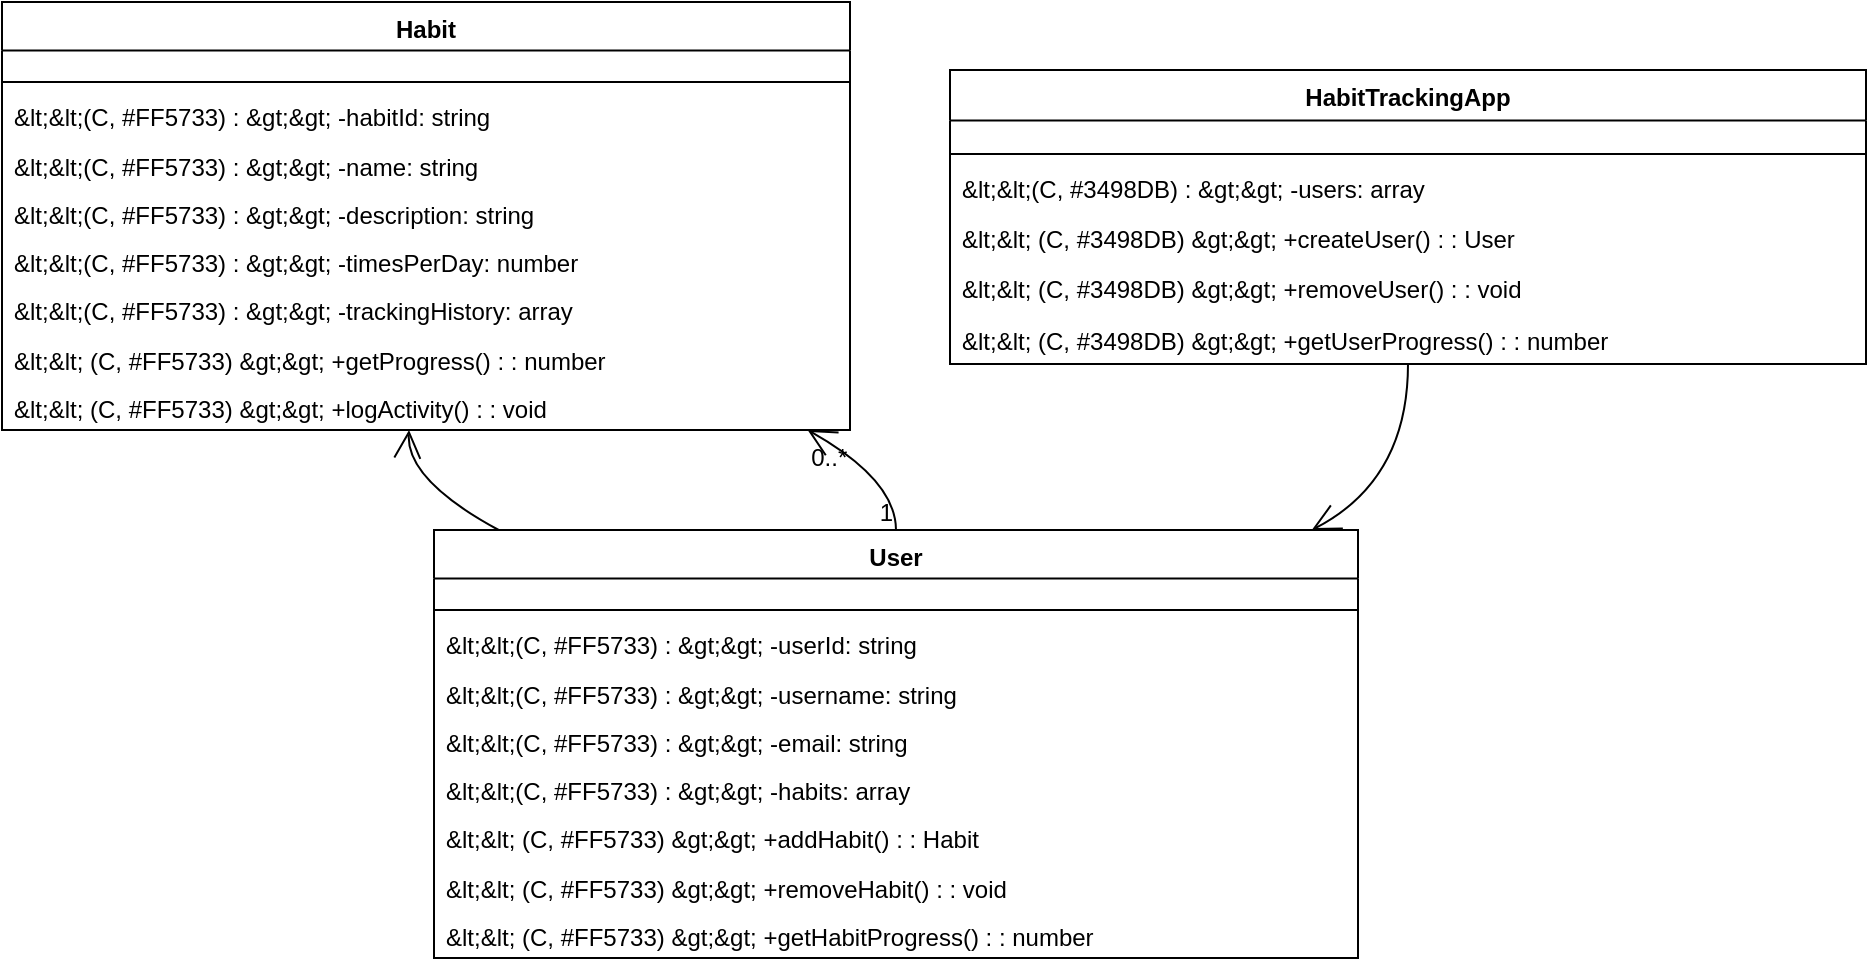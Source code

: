 <mxfile version="24.8.8">
  <diagram name="Сторінка-1" id="9JfugqKMtq0tZR8NDO9e">
    <mxGraphModel>
      <root>
        <mxCell id="0" />
        <mxCell id="1" parent="0" />
        <mxCell id="2" value="Habit" style="swimlane;fontStyle=1;align=center;verticalAlign=top;childLayout=stackLayout;horizontal=1;startSize=24.259;horizontalStack=0;resizeParent=1;resizeParentMax=0;resizeLast=0;collapsible=0;marginBottom=0;" vertex="1" parent="1">
          <mxGeometry x="8" y="8" width="424" height="214" as="geometry" />
        </mxCell>
        <mxCell id="3" style="line;strokeWidth=1;fillColor=none;align=left;verticalAlign=middle;spacingTop=-1;spacingLeft=3;spacingRight=3;rotatable=0;labelPosition=right;points=[];portConstraint=eastwest;strokeColor=inherit;" vertex="1" parent="2">
          <mxGeometry y="36" width="424" height="8" as="geometry" />
        </mxCell>
        <mxCell id="4" value="&amp;lt;&amp;lt;(C, #FF5733) : &amp;gt;&amp;gt; -habitId: string" style="text;strokeColor=none;fillColor=none;align=left;verticalAlign=top;spacingLeft=4;spacingRight=4;overflow=hidden;rotatable=0;points=[[0,0.5],[1,0.5]];portConstraint=eastwest;" vertex="1" parent="2">
          <mxGeometry y="44" width="424" height="24" as="geometry" />
        </mxCell>
        <mxCell id="5" value="&amp;lt;&amp;lt;(C, #FF5733) : &amp;gt;&amp;gt; -name: string" style="text;strokeColor=none;fillColor=none;align=left;verticalAlign=top;spacingLeft=4;spacingRight=4;overflow=hidden;rotatable=0;points=[[0,0.5],[1,0.5]];portConstraint=eastwest;" vertex="1" parent="2">
          <mxGeometry y="69" width="424" height="24" as="geometry" />
        </mxCell>
        <mxCell id="6" value="&amp;lt;&amp;lt;(C, #FF5733) : &amp;gt;&amp;gt; -description: string" style="text;strokeColor=none;fillColor=none;align=left;verticalAlign=top;spacingLeft=4;spacingRight=4;overflow=hidden;rotatable=0;points=[[0,0.5],[1,0.5]];portConstraint=eastwest;" vertex="1" parent="2">
          <mxGeometry y="93" width="424" height="24" as="geometry" />
        </mxCell>
        <mxCell id="7" value="&amp;lt;&amp;lt;(C, #FF5733) : &amp;gt;&amp;gt; -timesPerDay: number" style="text;strokeColor=none;fillColor=none;align=left;verticalAlign=top;spacingLeft=4;spacingRight=4;overflow=hidden;rotatable=0;points=[[0,0.5],[1,0.5]];portConstraint=eastwest;" vertex="1" parent="2">
          <mxGeometry y="117" width="424" height="24" as="geometry" />
        </mxCell>
        <mxCell id="8" value="&amp;lt;&amp;lt;(C, #FF5733) : &amp;gt;&amp;gt; -trackingHistory: array" style="text;strokeColor=none;fillColor=none;align=left;verticalAlign=top;spacingLeft=4;spacingRight=4;overflow=hidden;rotatable=0;points=[[0,0.5],[1,0.5]];portConstraint=eastwest;" vertex="1" parent="2">
          <mxGeometry y="141" width="424" height="24" as="geometry" />
        </mxCell>
        <mxCell id="9" value="&amp;lt;&amp;lt; (C, #FF5733) &amp;gt;&amp;gt; +getProgress() : : number" style="text;strokeColor=none;fillColor=none;align=left;verticalAlign=top;spacingLeft=4;spacingRight=4;overflow=hidden;rotatable=0;points=[[0,0.5],[1,0.5]];portConstraint=eastwest;" vertex="1" parent="2">
          <mxGeometry y="166" width="424" height="24" as="geometry" />
        </mxCell>
        <mxCell id="10" value="&amp;lt;&amp;lt; (C, #FF5733) &amp;gt;&amp;gt; +logActivity() : : void" style="text;strokeColor=none;fillColor=none;align=left;verticalAlign=top;spacingLeft=4;spacingRight=4;overflow=hidden;rotatable=0;points=[[0,0.5],[1,0.5]];portConstraint=eastwest;" vertex="1" parent="2">
          <mxGeometry y="190" width="424" height="24" as="geometry" />
        </mxCell>
        <mxCell id="11" value="User" style="swimlane;fontStyle=1;align=center;verticalAlign=top;childLayout=stackLayout;horizontal=1;startSize=24.259;horizontalStack=0;resizeParent=1;resizeParentMax=0;resizeLast=0;collapsible=0;marginBottom=0;" vertex="1" parent="1">
          <mxGeometry x="224" y="272" width="462" height="214" as="geometry" />
        </mxCell>
        <mxCell id="12" style="line;strokeWidth=1;fillColor=none;align=left;verticalAlign=middle;spacingTop=-1;spacingLeft=3;spacingRight=3;rotatable=0;labelPosition=right;points=[];portConstraint=eastwest;strokeColor=inherit;" vertex="1" parent="11">
          <mxGeometry y="36" width="462" height="8" as="geometry" />
        </mxCell>
        <mxCell id="13" value="&amp;lt;&amp;lt;(C, #FF5733) : &amp;gt;&amp;gt; -userId: string" style="text;strokeColor=none;fillColor=none;align=left;verticalAlign=top;spacingLeft=4;spacingRight=4;overflow=hidden;rotatable=0;points=[[0,0.5],[1,0.5]];portConstraint=eastwest;" vertex="1" parent="11">
          <mxGeometry y="44" width="462" height="24" as="geometry" />
        </mxCell>
        <mxCell id="14" value="&amp;lt;&amp;lt;(C, #FF5733) : &amp;gt;&amp;gt; -username: string" style="text;strokeColor=none;fillColor=none;align=left;verticalAlign=top;spacingLeft=4;spacingRight=4;overflow=hidden;rotatable=0;points=[[0,0.5],[1,0.5]];portConstraint=eastwest;" vertex="1" parent="11">
          <mxGeometry y="69" width="462" height="24" as="geometry" />
        </mxCell>
        <mxCell id="15" value="&amp;lt;&amp;lt;(C, #FF5733) : &amp;gt;&amp;gt; -email: string" style="text;strokeColor=none;fillColor=none;align=left;verticalAlign=top;spacingLeft=4;spacingRight=4;overflow=hidden;rotatable=0;points=[[0,0.5],[1,0.5]];portConstraint=eastwest;" vertex="1" parent="11">
          <mxGeometry y="93" width="462" height="24" as="geometry" />
        </mxCell>
        <mxCell id="16" value="&amp;lt;&amp;lt;(C, #FF5733) : &amp;gt;&amp;gt; -habits: array" style="text;strokeColor=none;fillColor=none;align=left;verticalAlign=top;spacingLeft=4;spacingRight=4;overflow=hidden;rotatable=0;points=[[0,0.5],[1,0.5]];portConstraint=eastwest;" vertex="1" parent="11">
          <mxGeometry y="117" width="462" height="24" as="geometry" />
        </mxCell>
        <mxCell id="17" value="&amp;lt;&amp;lt; (C, #FF5733) &amp;gt;&amp;gt; +addHabit() : : Habit" style="text;strokeColor=none;fillColor=none;align=left;verticalAlign=top;spacingLeft=4;spacingRight=4;overflow=hidden;rotatable=0;points=[[0,0.5],[1,0.5]];portConstraint=eastwest;" vertex="1" parent="11">
          <mxGeometry y="141" width="462" height="24" as="geometry" />
        </mxCell>
        <mxCell id="18" value="&amp;lt;&amp;lt; (C, #FF5733) &amp;gt;&amp;gt; +removeHabit() : : void" style="text;strokeColor=none;fillColor=none;align=left;verticalAlign=top;spacingLeft=4;spacingRight=4;overflow=hidden;rotatable=0;points=[[0,0.5],[1,0.5]];portConstraint=eastwest;" vertex="1" parent="11">
          <mxGeometry y="166" width="462" height="24" as="geometry" />
        </mxCell>
        <mxCell id="19" value="&amp;lt;&amp;lt; (C, #FF5733) &amp;gt;&amp;gt; +getHabitProgress() : : number" style="text;strokeColor=none;fillColor=none;align=left;verticalAlign=top;spacingLeft=4;spacingRight=4;overflow=hidden;rotatable=0;points=[[0,0.5],[1,0.5]];portConstraint=eastwest;" vertex="1" parent="11">
          <mxGeometry y="190" width="462" height="24" as="geometry" />
        </mxCell>
        <mxCell id="20" value="HabitTrackingApp" style="swimlane;fontStyle=1;align=center;verticalAlign=top;childLayout=stackLayout;horizontal=1;startSize=25.273;horizontalStack=0;resizeParent=1;resizeParentMax=0;resizeLast=0;collapsible=0;marginBottom=0;" vertex="1" parent="1">
          <mxGeometry x="482" y="42" width="458" height="147" as="geometry" />
        </mxCell>
        <mxCell id="21" style="line;strokeWidth=1;fillColor=none;align=left;verticalAlign=middle;spacingTop=-1;spacingLeft=3;spacingRight=3;rotatable=0;labelPosition=right;points=[];portConstraint=eastwest;strokeColor=inherit;" vertex="1" parent="20">
          <mxGeometry y="38" width="458" height="8" as="geometry" />
        </mxCell>
        <mxCell id="22" value="&amp;lt;&amp;lt;(C, #3498DB) : &amp;gt;&amp;gt; -users: array" style="text;strokeColor=none;fillColor=none;align=left;verticalAlign=top;spacingLeft=4;spacingRight=4;overflow=hidden;rotatable=0;points=[[0,0.5],[1,0.5]];portConstraint=eastwest;" vertex="1" parent="20">
          <mxGeometry y="46" width="458" height="25" as="geometry" />
        </mxCell>
        <mxCell id="23" value="&amp;lt;&amp;lt; (C, #3498DB) &amp;gt;&amp;gt; +createUser() : : User" style="text;strokeColor=none;fillColor=none;align=left;verticalAlign=top;spacingLeft=4;spacingRight=4;overflow=hidden;rotatable=0;points=[[0,0.5],[1,0.5]];portConstraint=eastwest;" vertex="1" parent="20">
          <mxGeometry y="71" width="458" height="25" as="geometry" />
        </mxCell>
        <mxCell id="24" value="&amp;lt;&amp;lt; (C, #3498DB) &amp;gt;&amp;gt; +removeUser() : : void" style="text;strokeColor=none;fillColor=none;align=left;verticalAlign=top;spacingLeft=4;spacingRight=4;overflow=hidden;rotatable=0;points=[[0,0.5],[1,0.5]];portConstraint=eastwest;" vertex="1" parent="20">
          <mxGeometry y="96" width="458" height="25" as="geometry" />
        </mxCell>
        <mxCell id="25" value="&amp;lt;&amp;lt; (C, #3498DB) &amp;gt;&amp;gt; +getUserProgress() : : number" style="text;strokeColor=none;fillColor=none;align=left;verticalAlign=top;spacingLeft=4;spacingRight=4;overflow=hidden;rotatable=0;points=[[0,0.5],[1,0.5]];portConstraint=eastwest;" vertex="1" parent="20">
          <mxGeometry y="122" width="458" height="25" as="geometry" />
        </mxCell>
        <mxCell id="26" value="" style="curved=1;startArrow=open;startSize=12;endArrow=none;exitX=0.48;exitY=1;entryX=0.07;entryY=0;" edge="1" parent="1" source="2" target="11">
          <mxGeometry relative="1" as="geometry">
            <Array as="points">
              <mxPoint x="210" y="247" />
            </Array>
          </mxGeometry>
        </mxCell>
        <mxCell id="27" value="" style="curved=1;startArrow=none;endArrow=open;endSize=12;exitX=0.5;exitY=0;entryX=0.95;entryY=1;" edge="1" parent="1" source="11" target="2">
          <mxGeometry relative="1" as="geometry">
            <Array as="points">
              <mxPoint x="455" y="247" />
            </Array>
          </mxGeometry>
        </mxCell>
        <mxCell id="28" value="1" style="edgeLabel;resizable=0;labelBackgroundColor=none;fontSize=12;align=right;verticalAlign=bottom;" vertex="1" parent="27">
          <mxGeometry x="-1" relative="1" as="geometry" />
        </mxCell>
        <mxCell id="29" value="0..*" style="edgeLabel;resizable=0;labelBackgroundColor=none;fontSize=12;align=left;verticalAlign=top;" vertex="1" parent="27">
          <mxGeometry x="1" relative="1" as="geometry" />
        </mxCell>
        <mxCell id="30" value="" style="curved=1;startArrow=none;endArrow=open;endSize=12;exitX=0.5;exitY=1;entryX=0.95;entryY=0;" edge="1" parent="1" source="20" target="11">
          <mxGeometry relative="1" as="geometry">
            <Array as="points">
              <mxPoint x="711" y="247" />
            </Array>
          </mxGeometry>
        </mxCell>
      </root>
    </mxGraphModel>
  </diagram>
</mxfile>
